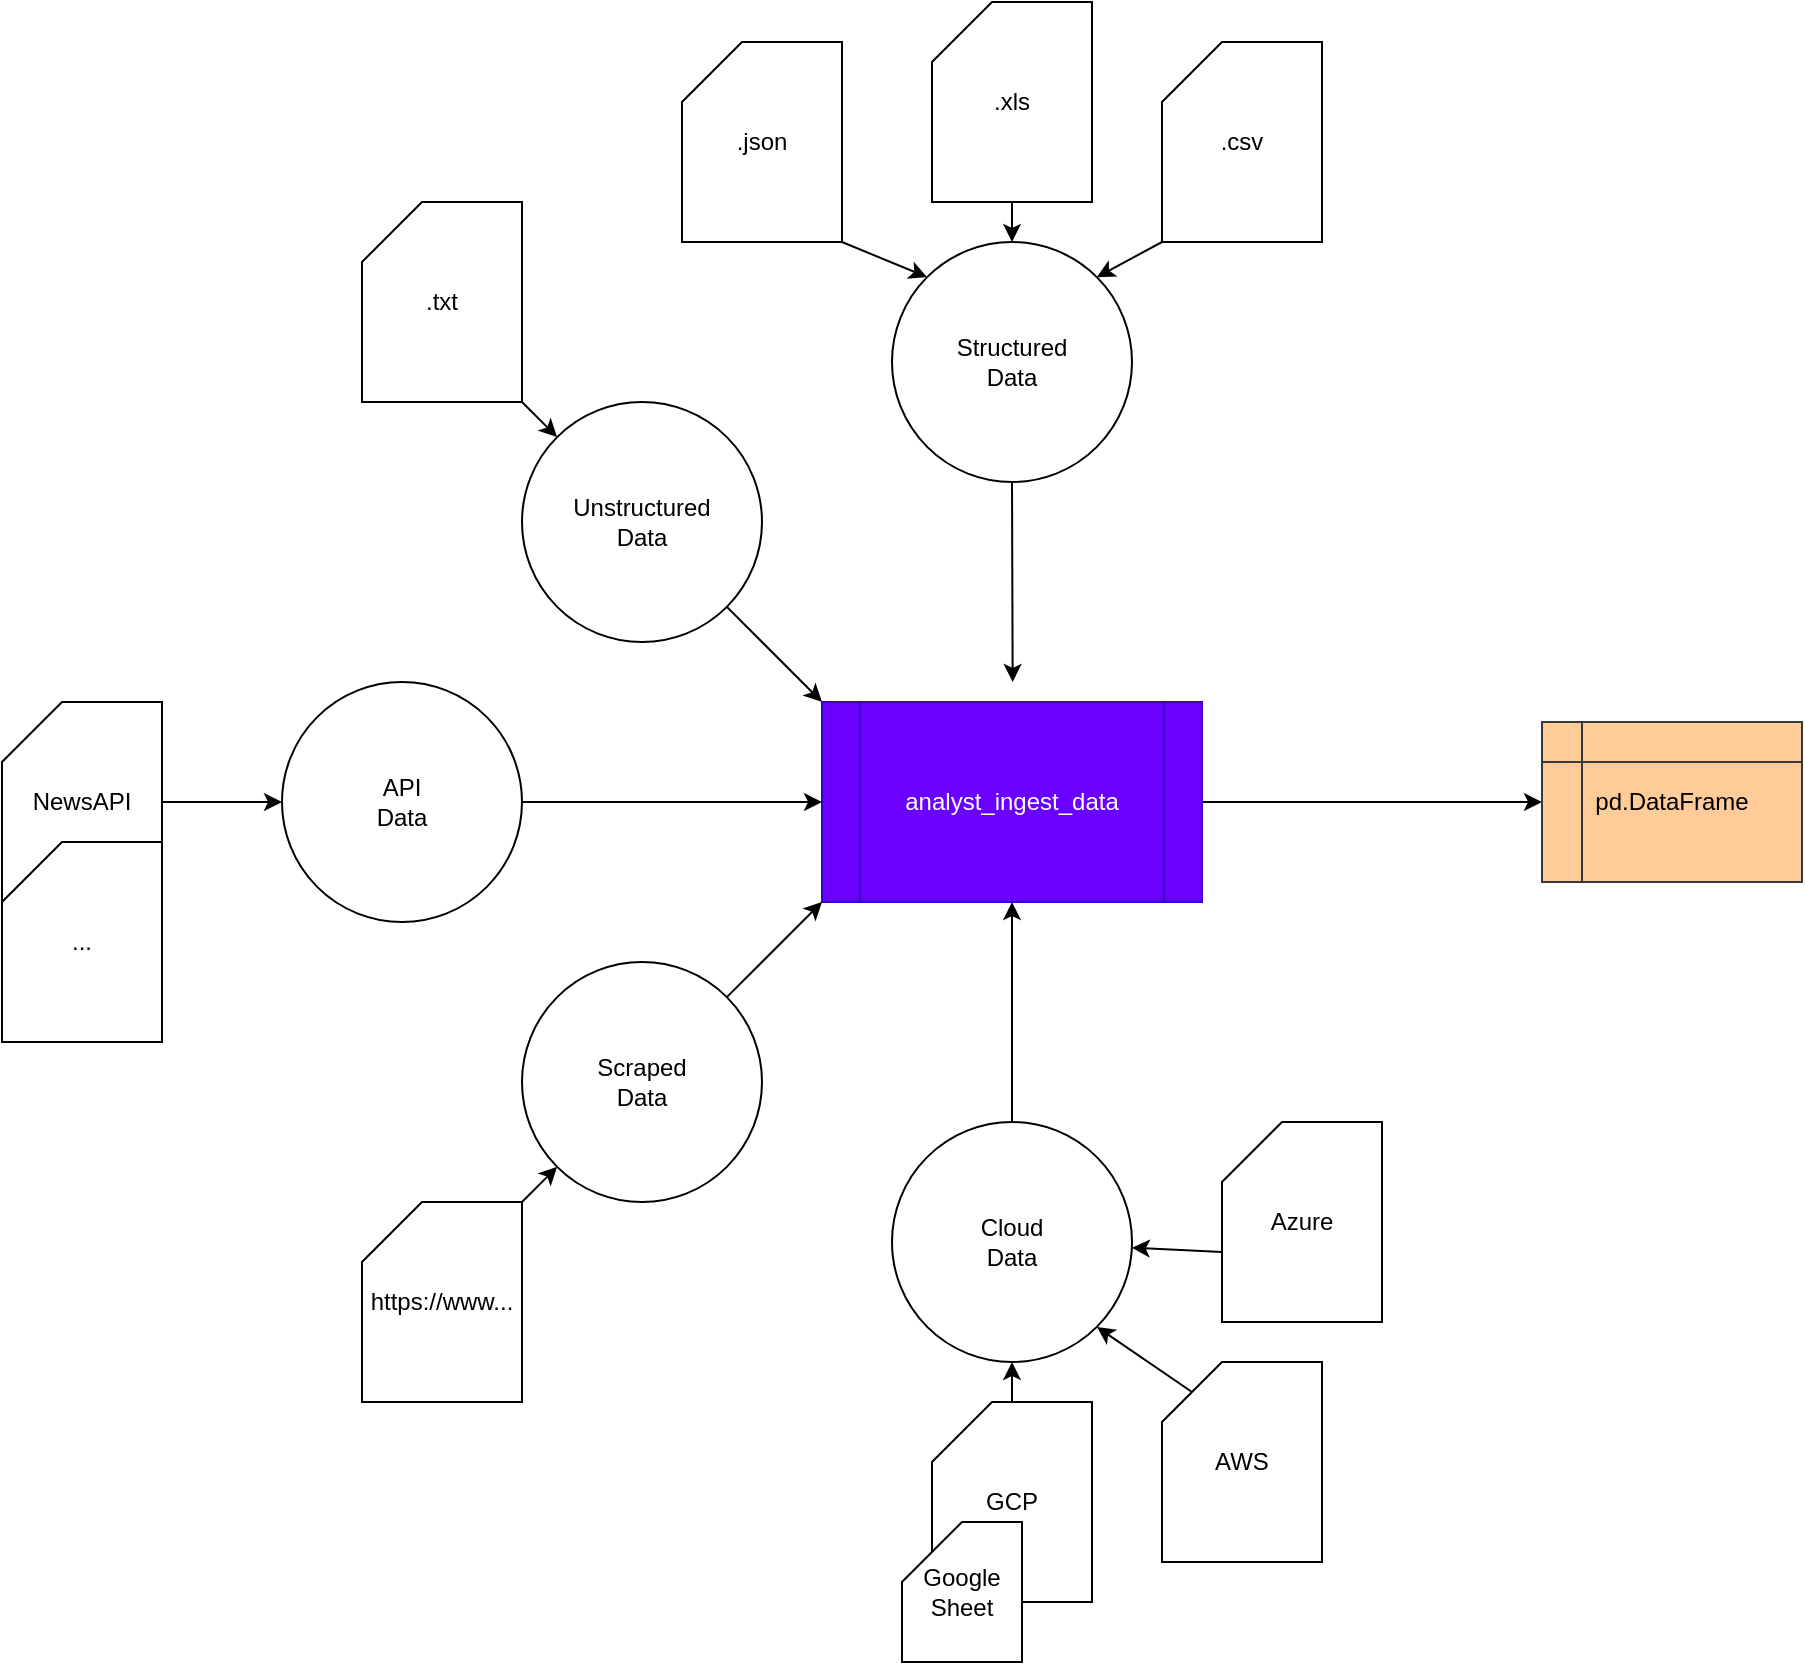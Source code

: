 <mxfile>
    <diagram id="gB7UtpBIa9EkUWIjmlZq" name="Page-1">
        <mxGraphModel dx="1378" dy="1190" grid="0" gridSize="10" guides="1" tooltips="1" connect="1" arrows="1" fold="1" page="1" pageScale="1" pageWidth="1100" pageHeight="850" math="0" shadow="0">
            <root>
                <mxCell id="0"/>
                <mxCell id="1" parent="0"/>
                <mxCell id="18" style="edgeStyle=none;html=1;exitX=1;exitY=0.5;exitDx=0;exitDy=0;entryX=0;entryY=0.5;entryDx=0;entryDy=0;" edge="1" parent="1" source="2" target="3">
                    <mxGeometry relative="1" as="geometry"/>
                </mxCell>
                <mxCell id="2" value="analyst_ingest_data" style="shape=process;whiteSpace=wrap;html=1;backgroundOutline=1;fillColor=#6a00ff;fontColor=#ffffff;strokeColor=#3700CC;" vertex="1" parent="1">
                    <mxGeometry x="510" y="360" width="190" height="100" as="geometry"/>
                </mxCell>
                <mxCell id="3" value="pd.DataFrame" style="shape=internalStorage;whiteSpace=wrap;html=1;backgroundOutline=1;fillColor=#ffcc99;strokeColor=#36393d;fontColor=#000000;" vertex="1" parent="1">
                    <mxGeometry x="870" y="370" width="130" height="80" as="geometry"/>
                </mxCell>
                <mxCell id="13" style="edgeStyle=none;html=1;exitX=0.5;exitY=1;exitDx=0;exitDy=0;" edge="1" parent="1" source="4">
                    <mxGeometry relative="1" as="geometry">
                        <mxPoint x="605.333" y="350" as="targetPoint"/>
                    </mxGeometry>
                </mxCell>
                <mxCell id="4" value="Structured &lt;br&gt;Data" style="ellipse;whiteSpace=wrap;html=1;aspect=fixed;" vertex="1" parent="1">
                    <mxGeometry x="545" y="130" width="120" height="120" as="geometry"/>
                </mxCell>
                <mxCell id="14" style="edgeStyle=none;html=1;exitX=1;exitY=1;exitDx=0;exitDy=0;entryX=0;entryY=0;entryDx=0;entryDy=0;" edge="1" parent="1" source="8" target="2">
                    <mxGeometry relative="1" as="geometry"/>
                </mxCell>
                <mxCell id="8" value="Unstructured &lt;br&gt;Data&lt;span style=&quot;color: rgba(0, 0, 0, 0); font-family: monospace; font-size: 0px; text-align: start;&quot;&gt;%3CmxGraphModel%3E%3Croot%3E%3CmxCell%20id%3D%220%22%2F%3E%3CmxCell%20id%3D%221%22%20parent%3D%220%22%2F%3E%3CmxCell%20id%3D%222%22%20value%3D%22Structured%22%20style%3D%22ellipse%3BwhiteSpace%3Dwrap%3Bhtml%3D1%3Baspect%3Dfixed%3B%22%20vertex%3D%221%22%20parent%3D%221%22%3E%3CmxGeometry%20x%3D%22580%22%20y%3D%22120%22%20width%3D%22120%22%20height%3D%22120%22%20as%3D%22geometry%22%2F%3E%3C%2FmxCell%3E%3C%2Froot%3E%3C%2FmxGraphModel%3E&lt;/span&gt;" style="ellipse;whiteSpace=wrap;html=1;aspect=fixed;" vertex="1" parent="1">
                    <mxGeometry x="360" y="210" width="120" height="120" as="geometry"/>
                </mxCell>
                <mxCell id="15" style="edgeStyle=none;html=1;exitX=1;exitY=0.5;exitDx=0;exitDy=0;entryX=0;entryY=0.5;entryDx=0;entryDy=0;" edge="1" parent="1" source="9" target="2">
                    <mxGeometry relative="1" as="geometry"/>
                </mxCell>
                <mxCell id="9" value="API&lt;br&gt;Data" style="ellipse;whiteSpace=wrap;html=1;aspect=fixed;" vertex="1" parent="1">
                    <mxGeometry x="240" y="350" width="120" height="120" as="geometry"/>
                </mxCell>
                <mxCell id="16" style="edgeStyle=none;html=1;exitX=1;exitY=0;exitDx=0;exitDy=0;entryX=0;entryY=1;entryDx=0;entryDy=0;" edge="1" parent="1" source="10" target="2">
                    <mxGeometry relative="1" as="geometry"/>
                </mxCell>
                <mxCell id="10" value="Scraped&lt;br&gt;Data" style="ellipse;whiteSpace=wrap;html=1;aspect=fixed;" vertex="1" parent="1">
                    <mxGeometry x="360" y="490" width="120" height="120" as="geometry"/>
                </mxCell>
                <mxCell id="17" style="edgeStyle=none;html=1;exitX=0.5;exitY=0;exitDx=0;exitDy=0;entryX=0.5;entryY=1;entryDx=0;entryDy=0;" edge="1" parent="1" source="12" target="2">
                    <mxGeometry relative="1" as="geometry"/>
                </mxCell>
                <mxCell id="12" value="Cloud&lt;br&gt;Data" style="ellipse;whiteSpace=wrap;html=1;aspect=fixed;" vertex="1" parent="1">
                    <mxGeometry x="545" y="570" width="120" height="120" as="geometry"/>
                </mxCell>
                <mxCell id="34" style="edgeStyle=none;html=1;exitX=0;exitY=1;exitDx=0;exitDy=0;exitPerimeter=0;entryX=1;entryY=0;entryDx=0;entryDy=0;" edge="1" parent="1" source="19" target="4">
                    <mxGeometry relative="1" as="geometry"/>
                </mxCell>
                <mxCell id="19" value=".csv" style="shape=card;whiteSpace=wrap;html=1;" vertex="1" parent="1">
                    <mxGeometry x="680" y="30" width="80" height="100" as="geometry"/>
                </mxCell>
                <mxCell id="33" style="edgeStyle=none;html=1;exitX=0.5;exitY=1;exitDx=0;exitDy=0;exitPerimeter=0;entryX=0.5;entryY=0;entryDx=0;entryDy=0;" edge="1" parent="1" source="20" target="4">
                    <mxGeometry relative="1" as="geometry"/>
                </mxCell>
                <mxCell id="20" value=".xls" style="shape=card;whiteSpace=wrap;html=1;" vertex="1" parent="1">
                    <mxGeometry x="565" y="10" width="80" height="100" as="geometry"/>
                </mxCell>
                <mxCell id="35" style="edgeStyle=none;html=1;exitX=1;exitY=1;exitDx=0;exitDy=0;exitPerimeter=0;entryX=0;entryY=0;entryDx=0;entryDy=0;" edge="1" parent="1" source="21" target="4">
                    <mxGeometry relative="1" as="geometry"/>
                </mxCell>
                <mxCell id="21" value=".json" style="shape=card;whiteSpace=wrap;html=1;" vertex="1" parent="1">
                    <mxGeometry x="440" y="30" width="80" height="100" as="geometry"/>
                </mxCell>
                <mxCell id="32" style="edgeStyle=none;html=1;exitX=1;exitY=1;exitDx=0;exitDy=0;exitPerimeter=0;entryX=0;entryY=0;entryDx=0;entryDy=0;" edge="1" parent="1" source="22" target="8">
                    <mxGeometry relative="1" as="geometry"/>
                </mxCell>
                <mxCell id="22" value=".txt" style="shape=card;whiteSpace=wrap;html=1;" vertex="1" parent="1">
                    <mxGeometry x="280" y="110" width="80" height="100" as="geometry"/>
                </mxCell>
                <mxCell id="36" style="edgeStyle=none;html=1;exitX=1;exitY=0.5;exitDx=0;exitDy=0;exitPerimeter=0;entryX=0;entryY=0.5;entryDx=0;entryDy=0;" edge="1" parent="1" source="23" target="9">
                    <mxGeometry relative="1" as="geometry"/>
                </mxCell>
                <mxCell id="23" value="NewsAPI" style="shape=card;whiteSpace=wrap;html=1;" vertex="1" parent="1">
                    <mxGeometry x="100" y="360" width="80" height="100" as="geometry"/>
                </mxCell>
                <mxCell id="24" value="..." style="shape=card;whiteSpace=wrap;html=1;" vertex="1" parent="1">
                    <mxGeometry x="100" y="430" width="80" height="100" as="geometry"/>
                </mxCell>
                <mxCell id="37" style="edgeStyle=none;html=1;exitX=1;exitY=0;exitDx=0;exitDy=0;exitPerimeter=0;entryX=0;entryY=1;entryDx=0;entryDy=0;" edge="1" parent="1" source="25" target="10">
                    <mxGeometry relative="1" as="geometry"/>
                </mxCell>
                <mxCell id="25" value="https://www..." style="shape=card;whiteSpace=wrap;html=1;" vertex="1" parent="1">
                    <mxGeometry x="280" y="610" width="80" height="100" as="geometry"/>
                </mxCell>
                <mxCell id="38" style="edgeStyle=none;html=1;exitX=0.5;exitY=0;exitDx=0;exitDy=0;exitPerimeter=0;entryX=0.5;entryY=1;entryDx=0;entryDy=0;" edge="1" parent="1" source="27" target="12">
                    <mxGeometry relative="1" as="geometry"/>
                </mxCell>
                <mxCell id="27" value="GCP" style="shape=card;whiteSpace=wrap;html=1;" vertex="1" parent="1">
                    <mxGeometry x="565" y="710" width="80" height="100" as="geometry"/>
                </mxCell>
                <mxCell id="39" style="edgeStyle=none;html=1;exitX=0;exitY=0;exitDx=15;exitDy=15;exitPerimeter=0;entryX=1;entryY=1;entryDx=0;entryDy=0;" edge="1" parent="1" source="28" target="12">
                    <mxGeometry relative="1" as="geometry"/>
                </mxCell>
                <mxCell id="28" value="AWS" style="shape=card;whiteSpace=wrap;html=1;" vertex="1" parent="1">
                    <mxGeometry x="680" y="690" width="80" height="100" as="geometry"/>
                </mxCell>
                <mxCell id="41" style="edgeStyle=none;html=1;exitX=0;exitY=0;exitDx=0;exitDy=65;exitPerimeter=0;" edge="1" parent="1" source="29" target="12">
                    <mxGeometry relative="1" as="geometry"/>
                </mxCell>
                <mxCell id="29" value="Azure" style="shape=card;whiteSpace=wrap;html=1;" vertex="1" parent="1">
                    <mxGeometry x="710" y="570" width="80" height="100" as="geometry"/>
                </mxCell>
                <mxCell id="26" value="Google &lt;br&gt;Sheet" style="shape=card;whiteSpace=wrap;html=1;" vertex="1" parent="1">
                    <mxGeometry x="550" y="770" width="60" height="70" as="geometry"/>
                </mxCell>
            </root>
        </mxGraphModel>
    </diagram>
</mxfile>